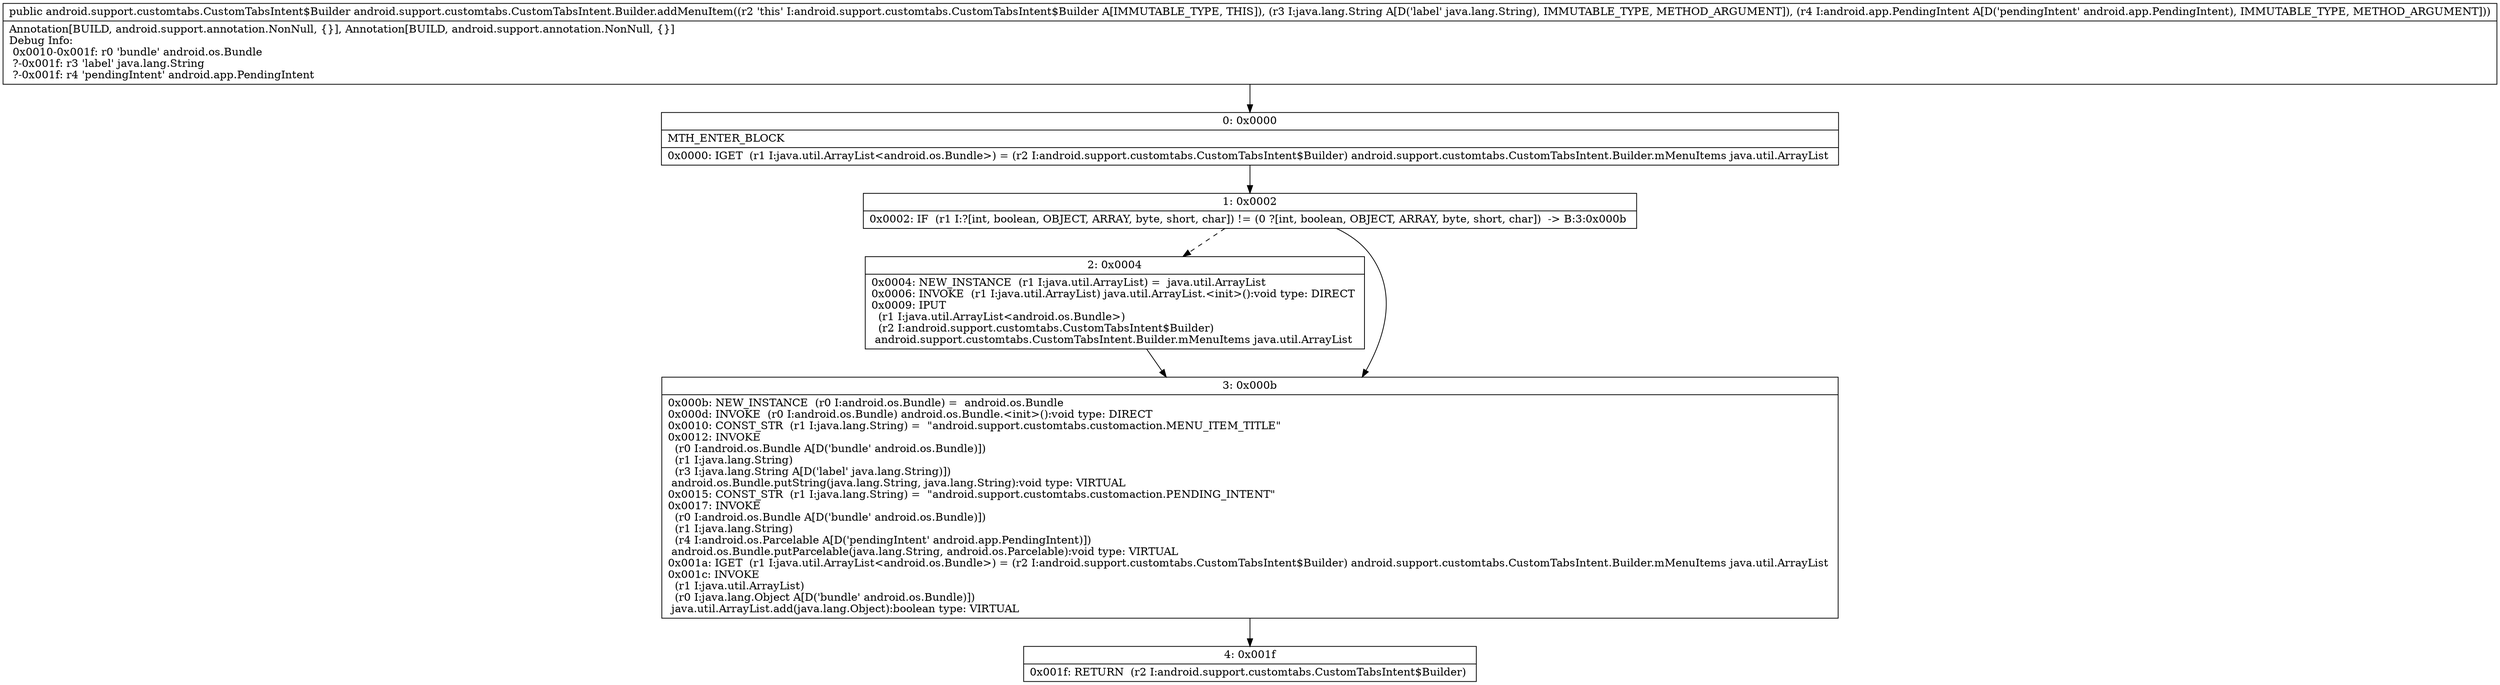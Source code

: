 digraph "CFG forandroid.support.customtabs.CustomTabsIntent.Builder.addMenuItem(Ljava\/lang\/String;Landroid\/app\/PendingIntent;)Landroid\/support\/customtabs\/CustomTabsIntent$Builder;" {
Node_0 [shape=record,label="{0\:\ 0x0000|MTH_ENTER_BLOCK\l|0x0000: IGET  (r1 I:java.util.ArrayList\<android.os.Bundle\>) = (r2 I:android.support.customtabs.CustomTabsIntent$Builder) android.support.customtabs.CustomTabsIntent.Builder.mMenuItems java.util.ArrayList \l}"];
Node_1 [shape=record,label="{1\:\ 0x0002|0x0002: IF  (r1 I:?[int, boolean, OBJECT, ARRAY, byte, short, char]) != (0 ?[int, boolean, OBJECT, ARRAY, byte, short, char])  \-\> B:3:0x000b \l}"];
Node_2 [shape=record,label="{2\:\ 0x0004|0x0004: NEW_INSTANCE  (r1 I:java.util.ArrayList) =  java.util.ArrayList \l0x0006: INVOKE  (r1 I:java.util.ArrayList) java.util.ArrayList.\<init\>():void type: DIRECT \l0x0009: IPUT  \l  (r1 I:java.util.ArrayList\<android.os.Bundle\>)\l  (r2 I:android.support.customtabs.CustomTabsIntent$Builder)\l android.support.customtabs.CustomTabsIntent.Builder.mMenuItems java.util.ArrayList \l}"];
Node_3 [shape=record,label="{3\:\ 0x000b|0x000b: NEW_INSTANCE  (r0 I:android.os.Bundle) =  android.os.Bundle \l0x000d: INVOKE  (r0 I:android.os.Bundle) android.os.Bundle.\<init\>():void type: DIRECT \l0x0010: CONST_STR  (r1 I:java.lang.String) =  \"android.support.customtabs.customaction.MENU_ITEM_TITLE\" \l0x0012: INVOKE  \l  (r0 I:android.os.Bundle A[D('bundle' android.os.Bundle)])\l  (r1 I:java.lang.String)\l  (r3 I:java.lang.String A[D('label' java.lang.String)])\l android.os.Bundle.putString(java.lang.String, java.lang.String):void type: VIRTUAL \l0x0015: CONST_STR  (r1 I:java.lang.String) =  \"android.support.customtabs.customaction.PENDING_INTENT\" \l0x0017: INVOKE  \l  (r0 I:android.os.Bundle A[D('bundle' android.os.Bundle)])\l  (r1 I:java.lang.String)\l  (r4 I:android.os.Parcelable A[D('pendingIntent' android.app.PendingIntent)])\l android.os.Bundle.putParcelable(java.lang.String, android.os.Parcelable):void type: VIRTUAL \l0x001a: IGET  (r1 I:java.util.ArrayList\<android.os.Bundle\>) = (r2 I:android.support.customtabs.CustomTabsIntent$Builder) android.support.customtabs.CustomTabsIntent.Builder.mMenuItems java.util.ArrayList \l0x001c: INVOKE  \l  (r1 I:java.util.ArrayList)\l  (r0 I:java.lang.Object A[D('bundle' android.os.Bundle)])\l java.util.ArrayList.add(java.lang.Object):boolean type: VIRTUAL \l}"];
Node_4 [shape=record,label="{4\:\ 0x001f|0x001f: RETURN  (r2 I:android.support.customtabs.CustomTabsIntent$Builder) \l}"];
MethodNode[shape=record,label="{public android.support.customtabs.CustomTabsIntent$Builder android.support.customtabs.CustomTabsIntent.Builder.addMenuItem((r2 'this' I:android.support.customtabs.CustomTabsIntent$Builder A[IMMUTABLE_TYPE, THIS]), (r3 I:java.lang.String A[D('label' java.lang.String), IMMUTABLE_TYPE, METHOD_ARGUMENT]), (r4 I:android.app.PendingIntent A[D('pendingIntent' android.app.PendingIntent), IMMUTABLE_TYPE, METHOD_ARGUMENT]))  | Annotation[BUILD, android.support.annotation.NonNull, \{\}], Annotation[BUILD, android.support.annotation.NonNull, \{\}]\lDebug Info:\l  0x0010\-0x001f: r0 'bundle' android.os.Bundle\l  ?\-0x001f: r3 'label' java.lang.String\l  ?\-0x001f: r4 'pendingIntent' android.app.PendingIntent\l}"];
MethodNode -> Node_0;
Node_0 -> Node_1;
Node_1 -> Node_2[style=dashed];
Node_1 -> Node_3;
Node_2 -> Node_3;
Node_3 -> Node_4;
}

